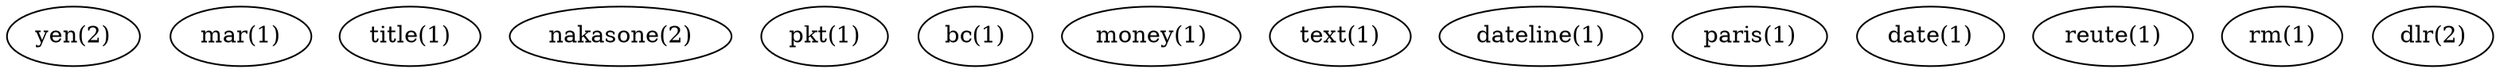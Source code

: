 digraph G {
  yen [ label="yen(2)" ];
  mar [ label="mar(1)" ];
  title [ label="title(1)" ];
  nakasone [ label="nakasone(2)" ];
  pkt [ label="pkt(1)" ];
  bc [ label="bc(1)" ];
  money [ label="money(1)" ];
  text [ label="text(1)" ];
  dateline [ label="dateline(1)" ];
  paris [ label="paris(1)" ];
  date [ label="date(1)" ];
  reute [ label="reute(1)" ];
  rm [ label="rm(1)" ];
  dlr [ label="dlr(2)" ];
}
